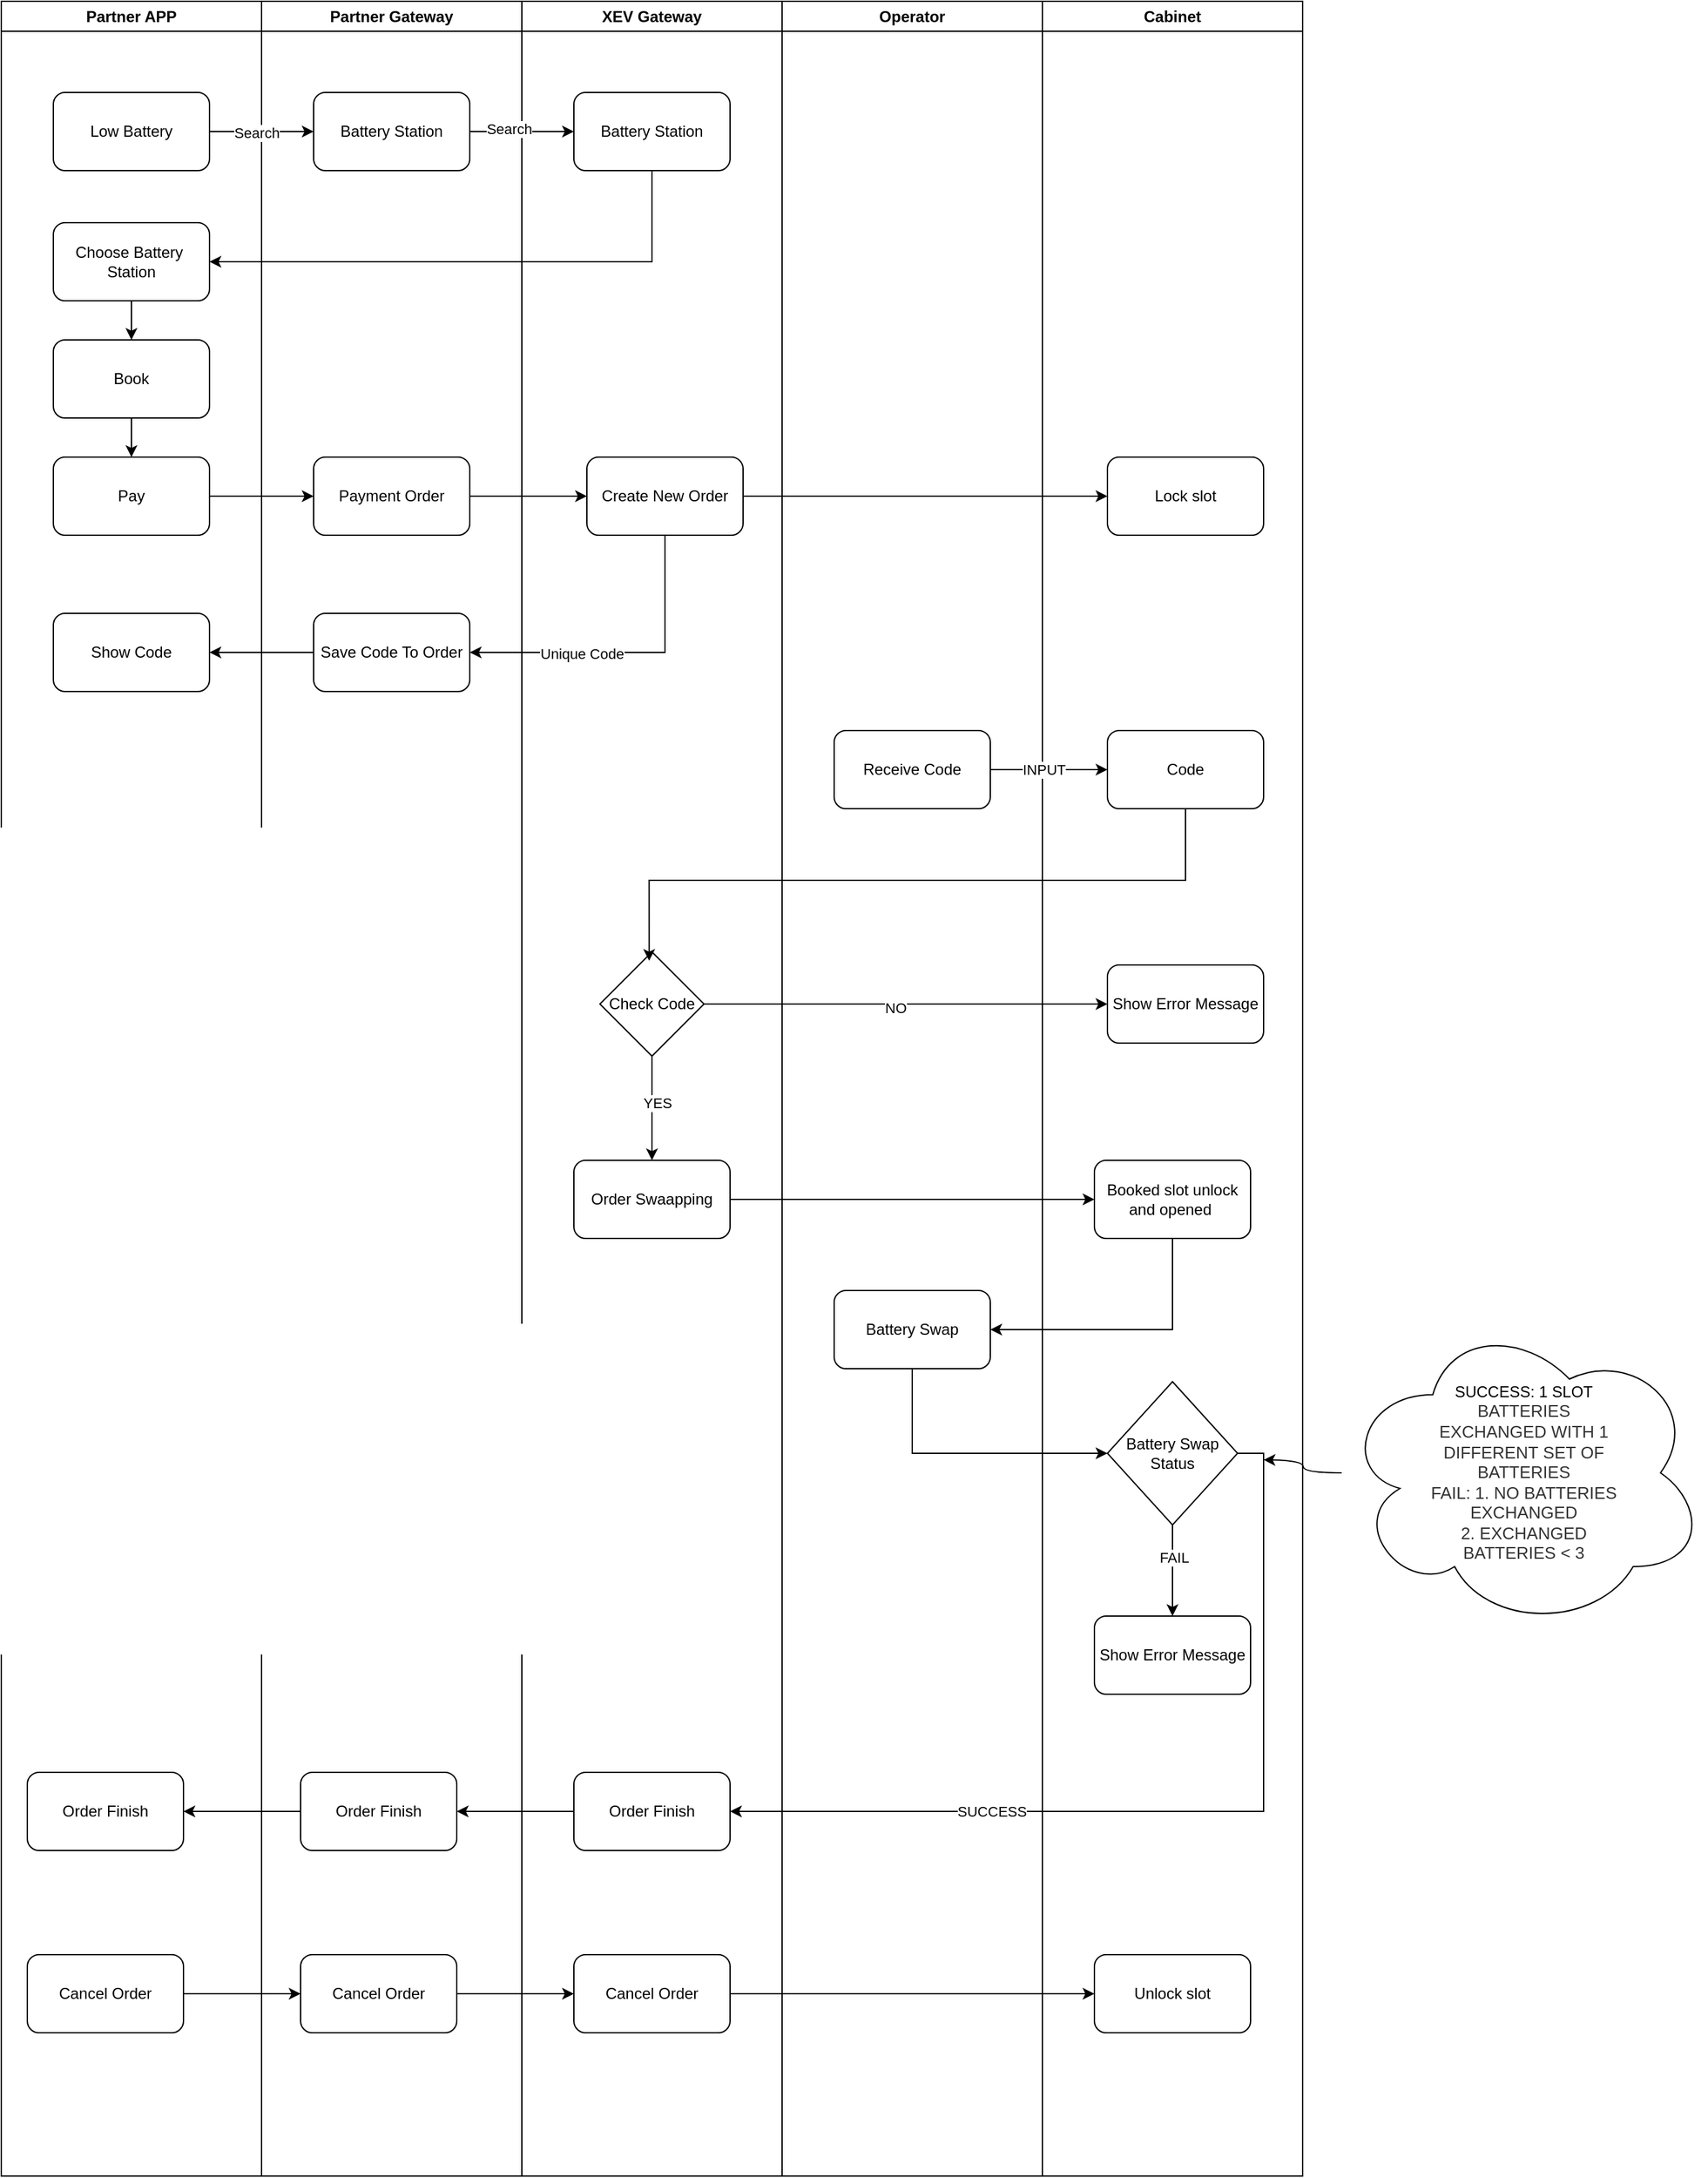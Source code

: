 <mxfile version="23.1.5" type="github">
  <diagram name="Page-1" id="On2wJwOAbUo8TCHwCKMF">
    <mxGraphModel dx="2074" dy="1193" grid="1" gridSize="10" guides="1" tooltips="1" connect="1" arrows="1" fold="1" page="0" pageScale="1" pageWidth="850" pageHeight="1100" math="0" shadow="0">
      <root>
        <mxCell id="0" />
        <mxCell id="1" parent="0" />
        <mxCell id="lJH4bK6E8sEyenCNSrEK-3" value="Partner APP" style="swimlane;whiteSpace=wrap;html=1;" vertex="1" parent="1">
          <mxGeometry x="10" y="10" width="200" height="1670" as="geometry">
            <mxRectangle x="240" y="310" width="140" height="30" as="alternateBounds" />
          </mxGeometry>
        </mxCell>
        <mxCell id="lJH4bK6E8sEyenCNSrEK-8" value="Low Battery" style="rounded=1;whiteSpace=wrap;html=1;" vertex="1" parent="lJH4bK6E8sEyenCNSrEK-3">
          <mxGeometry x="40" y="70" width="120" height="60" as="geometry" />
        </mxCell>
        <mxCell id="lJH4bK6E8sEyenCNSrEK-40" value="" style="edgeStyle=orthogonalEdgeStyle;rounded=0;orthogonalLoop=1;jettySize=auto;html=1;" edge="1" parent="lJH4bK6E8sEyenCNSrEK-3" source="lJH4bK6E8sEyenCNSrEK-15" target="lJH4bK6E8sEyenCNSrEK-16">
          <mxGeometry relative="1" as="geometry" />
        </mxCell>
        <mxCell id="lJH4bK6E8sEyenCNSrEK-15" value="Choose&amp;nbsp;Battery&amp;nbsp;&lt;br&gt;Station" style="rounded=1;whiteSpace=wrap;html=1;" vertex="1" parent="lJH4bK6E8sEyenCNSrEK-3">
          <mxGeometry x="40" y="170" width="120" height="60" as="geometry" />
        </mxCell>
        <mxCell id="lJH4bK6E8sEyenCNSrEK-41" value="" style="edgeStyle=orthogonalEdgeStyle;rounded=0;orthogonalLoop=1;jettySize=auto;html=1;" edge="1" parent="lJH4bK6E8sEyenCNSrEK-3" source="lJH4bK6E8sEyenCNSrEK-16" target="lJH4bK6E8sEyenCNSrEK-17">
          <mxGeometry relative="1" as="geometry" />
        </mxCell>
        <mxCell id="lJH4bK6E8sEyenCNSrEK-16" value="Book" style="rounded=1;whiteSpace=wrap;html=1;" vertex="1" parent="lJH4bK6E8sEyenCNSrEK-3">
          <mxGeometry x="40" y="260" width="120" height="60" as="geometry" />
        </mxCell>
        <mxCell id="lJH4bK6E8sEyenCNSrEK-17" value="Pay" style="rounded=1;whiteSpace=wrap;html=1;" vertex="1" parent="lJH4bK6E8sEyenCNSrEK-3">
          <mxGeometry x="40" y="350" width="120" height="60" as="geometry" />
        </mxCell>
        <mxCell id="lJH4bK6E8sEyenCNSrEK-22" value="Show Code" style="rounded=1;whiteSpace=wrap;html=1;" vertex="1" parent="lJH4bK6E8sEyenCNSrEK-3">
          <mxGeometry x="40" y="470" width="120" height="60" as="geometry" />
        </mxCell>
        <mxCell id="lJH4bK6E8sEyenCNSrEK-35" value="Order Finish" style="rounded=1;whiteSpace=wrap;html=1;" vertex="1" parent="lJH4bK6E8sEyenCNSrEK-3">
          <mxGeometry x="20" y="1360" width="120" height="60" as="geometry" />
        </mxCell>
        <mxCell id="lJH4bK6E8sEyenCNSrEK-38" value="Cancel Order" style="rounded=1;whiteSpace=wrap;html=1;" vertex="1" parent="lJH4bK6E8sEyenCNSrEK-3">
          <mxGeometry x="20" y="1500" width="120" height="60" as="geometry" />
        </mxCell>
        <mxCell id="lJH4bK6E8sEyenCNSrEK-4" value="Partner Gateway" style="swimlane;whiteSpace=wrap;html=1;" vertex="1" parent="1">
          <mxGeometry x="210" y="10" width="200" height="1670" as="geometry">
            <mxRectangle x="240" y="310" width="140" height="30" as="alternateBounds" />
          </mxGeometry>
        </mxCell>
        <mxCell id="lJH4bK6E8sEyenCNSrEK-9" value="Battery Station" style="rounded=1;whiteSpace=wrap;html=1;" vertex="1" parent="lJH4bK6E8sEyenCNSrEK-4">
          <mxGeometry x="40" y="70" width="120" height="60" as="geometry" />
        </mxCell>
        <mxCell id="lJH4bK6E8sEyenCNSrEK-18" value="Payment Order" style="rounded=1;whiteSpace=wrap;html=1;" vertex="1" parent="lJH4bK6E8sEyenCNSrEK-4">
          <mxGeometry x="40" y="350" width="120" height="60" as="geometry" />
        </mxCell>
        <mxCell id="lJH4bK6E8sEyenCNSrEK-21" value="Save Code To Order" style="rounded=1;whiteSpace=wrap;html=1;" vertex="1" parent="lJH4bK6E8sEyenCNSrEK-4">
          <mxGeometry x="40" y="470" width="120" height="60" as="geometry" />
        </mxCell>
        <mxCell id="lJH4bK6E8sEyenCNSrEK-34" value="Order Finish" style="rounded=1;whiteSpace=wrap;html=1;" vertex="1" parent="lJH4bK6E8sEyenCNSrEK-4">
          <mxGeometry x="30" y="1360" width="120" height="60" as="geometry" />
        </mxCell>
        <mxCell id="lJH4bK6E8sEyenCNSrEK-37" value="Cancel Order" style="rounded=1;whiteSpace=wrap;html=1;" vertex="1" parent="lJH4bK6E8sEyenCNSrEK-4">
          <mxGeometry x="30" y="1500" width="120" height="60" as="geometry" />
        </mxCell>
        <mxCell id="lJH4bK6E8sEyenCNSrEK-5" value="XEV Gateway" style="swimlane;whiteSpace=wrap;html=1;" vertex="1" parent="1">
          <mxGeometry x="410" y="10" width="200" height="1670" as="geometry">
            <mxRectangle x="240" y="310" width="140" height="30" as="alternateBounds" />
          </mxGeometry>
        </mxCell>
        <mxCell id="lJH4bK6E8sEyenCNSrEK-10" value="Battery Station" style="rounded=1;whiteSpace=wrap;html=1;" vertex="1" parent="lJH4bK6E8sEyenCNSrEK-5">
          <mxGeometry x="40" y="70" width="120" height="60" as="geometry" />
        </mxCell>
        <mxCell id="lJH4bK6E8sEyenCNSrEK-19" value="Create New Order" style="rounded=1;whiteSpace=wrap;html=1;" vertex="1" parent="lJH4bK6E8sEyenCNSrEK-5">
          <mxGeometry x="50" y="350" width="120" height="60" as="geometry" />
        </mxCell>
        <mxCell id="lJH4bK6E8sEyenCNSrEK-52" value="" style="edgeStyle=orthogonalEdgeStyle;rounded=0;orthogonalLoop=1;jettySize=auto;html=1;" edge="1" parent="lJH4bK6E8sEyenCNSrEK-5" source="lJH4bK6E8sEyenCNSrEK-25" target="lJH4bK6E8sEyenCNSrEK-29">
          <mxGeometry relative="1" as="geometry" />
        </mxCell>
        <mxCell id="lJH4bK6E8sEyenCNSrEK-69" value="YES" style="edgeLabel;html=1;align=center;verticalAlign=middle;resizable=0;points=[];" vertex="1" connectable="0" parent="lJH4bK6E8sEyenCNSrEK-52">
          <mxGeometry x="-0.1" y="4" relative="1" as="geometry">
            <mxPoint as="offset" />
          </mxGeometry>
        </mxCell>
        <mxCell id="lJH4bK6E8sEyenCNSrEK-25" value="Check&amp;nbsp;Code" style="rhombus;whiteSpace=wrap;html=1;" vertex="1" parent="lJH4bK6E8sEyenCNSrEK-5">
          <mxGeometry x="60" y="730" width="80" height="80" as="geometry" />
        </mxCell>
        <mxCell id="lJH4bK6E8sEyenCNSrEK-29" value="Order Swaapping" style="rounded=1;whiteSpace=wrap;html=1;" vertex="1" parent="lJH4bK6E8sEyenCNSrEK-5">
          <mxGeometry x="40" y="890" width="120" height="60" as="geometry" />
        </mxCell>
        <mxCell id="lJH4bK6E8sEyenCNSrEK-33" value="Order Finish" style="rounded=1;whiteSpace=wrap;html=1;" vertex="1" parent="lJH4bK6E8sEyenCNSrEK-5">
          <mxGeometry x="40" y="1360" width="120" height="60" as="geometry" />
        </mxCell>
        <mxCell id="lJH4bK6E8sEyenCNSrEK-36" value="Cancel Order" style="rounded=1;whiteSpace=wrap;html=1;" vertex="1" parent="lJH4bK6E8sEyenCNSrEK-5">
          <mxGeometry x="40" y="1500" width="120" height="60" as="geometry" />
        </mxCell>
        <mxCell id="lJH4bK6E8sEyenCNSrEK-6" value="Operator" style="swimlane;whiteSpace=wrap;html=1;" vertex="1" parent="1">
          <mxGeometry x="610" y="10" width="200" height="1670" as="geometry">
            <mxRectangle x="240" y="310" width="140" height="30" as="alternateBounds" />
          </mxGeometry>
        </mxCell>
        <mxCell id="lJH4bK6E8sEyenCNSrEK-23" value="Receive Code" style="rounded=1;whiteSpace=wrap;html=1;" vertex="1" parent="lJH4bK6E8sEyenCNSrEK-6">
          <mxGeometry x="40" y="560" width="120" height="60" as="geometry" />
        </mxCell>
        <mxCell id="lJH4bK6E8sEyenCNSrEK-28" value="Battery Swap" style="rounded=1;whiteSpace=wrap;html=1;" vertex="1" parent="lJH4bK6E8sEyenCNSrEK-6">
          <mxGeometry x="40" y="990" width="120" height="60" as="geometry" />
        </mxCell>
        <mxCell id="lJH4bK6E8sEyenCNSrEK-7" value="Cabinet" style="swimlane;whiteSpace=wrap;html=1;" vertex="1" parent="1">
          <mxGeometry x="810" y="10" width="200" height="1670" as="geometry">
            <mxRectangle x="240" y="310" width="140" height="30" as="alternateBounds" />
          </mxGeometry>
        </mxCell>
        <mxCell id="lJH4bK6E8sEyenCNSrEK-20" value="Lock&amp;nbsp;slot" style="rounded=1;whiteSpace=wrap;html=1;" vertex="1" parent="lJH4bK6E8sEyenCNSrEK-7">
          <mxGeometry x="50" y="350" width="120" height="60" as="geometry" />
        </mxCell>
        <mxCell id="lJH4bK6E8sEyenCNSrEK-24" value="Code" style="rounded=1;whiteSpace=wrap;html=1;" vertex="1" parent="lJH4bK6E8sEyenCNSrEK-7">
          <mxGeometry x="50" y="560" width="120" height="60" as="geometry" />
        </mxCell>
        <mxCell id="lJH4bK6E8sEyenCNSrEK-26" value="Show Error Message" style="rounded=1;whiteSpace=wrap;html=1;" vertex="1" parent="lJH4bK6E8sEyenCNSrEK-7">
          <mxGeometry x="50" y="740" width="120" height="60" as="geometry" />
        </mxCell>
        <mxCell id="lJH4bK6E8sEyenCNSrEK-27" value="Booked&amp;nbsp;slot unlock and opened&amp;nbsp;" style="rounded=1;whiteSpace=wrap;html=1;" vertex="1" parent="lJH4bK6E8sEyenCNSrEK-7">
          <mxGeometry x="40" y="890" width="120" height="60" as="geometry" />
        </mxCell>
        <mxCell id="lJH4bK6E8sEyenCNSrEK-56" value="" style="edgeStyle=orthogonalEdgeStyle;rounded=0;orthogonalLoop=1;jettySize=auto;html=1;" edge="1" parent="lJH4bK6E8sEyenCNSrEK-7" source="lJH4bK6E8sEyenCNSrEK-30" target="lJH4bK6E8sEyenCNSrEK-31">
          <mxGeometry relative="1" as="geometry" />
        </mxCell>
        <mxCell id="lJH4bK6E8sEyenCNSrEK-57" value="Fail" style="edgeLabel;html=1;align=center;verticalAlign=middle;resizable=0;points=[];" vertex="1" connectable="0" parent="lJH4bK6E8sEyenCNSrEK-56">
          <mxGeometry x="-0.281" y="-2" relative="1" as="geometry">
            <mxPoint as="offset" />
          </mxGeometry>
        </mxCell>
        <mxCell id="lJH4bK6E8sEyenCNSrEK-58" value="FAIL" style="edgeLabel;html=1;align=center;verticalAlign=middle;resizable=0;points=[];" vertex="1" connectable="0" parent="lJH4bK6E8sEyenCNSrEK-56">
          <mxGeometry x="-0.305" y="1" relative="1" as="geometry">
            <mxPoint as="offset" />
          </mxGeometry>
        </mxCell>
        <mxCell id="lJH4bK6E8sEyenCNSrEK-30" value="Battery Swap Status" style="rhombus;whiteSpace=wrap;html=1;" vertex="1" parent="lJH4bK6E8sEyenCNSrEK-7">
          <mxGeometry x="50" y="1060" width="100" height="110" as="geometry" />
        </mxCell>
        <mxCell id="lJH4bK6E8sEyenCNSrEK-31" value="Show Error Message" style="rounded=1;whiteSpace=wrap;html=1;" vertex="1" parent="lJH4bK6E8sEyenCNSrEK-7">
          <mxGeometry x="40" y="1240" width="120" height="60" as="geometry" />
        </mxCell>
        <mxCell id="lJH4bK6E8sEyenCNSrEK-32" value="Unlock&amp;nbsp;slot" style="rounded=1;whiteSpace=wrap;html=1;" vertex="1" parent="lJH4bK6E8sEyenCNSrEK-7">
          <mxGeometry x="40" y="1500" width="120" height="60" as="geometry" />
        </mxCell>
        <mxCell id="lJH4bK6E8sEyenCNSrEK-11" value="" style="edgeStyle=orthogonalEdgeStyle;rounded=0;orthogonalLoop=1;jettySize=auto;html=1;" edge="1" parent="1" source="lJH4bK6E8sEyenCNSrEK-8" target="lJH4bK6E8sEyenCNSrEK-9">
          <mxGeometry relative="1" as="geometry" />
        </mxCell>
        <mxCell id="lJH4bK6E8sEyenCNSrEK-13" value="Search" style="edgeLabel;html=1;align=center;verticalAlign=middle;resizable=0;points=[];" vertex="1" connectable="0" parent="lJH4bK6E8sEyenCNSrEK-11">
          <mxGeometry x="-0.096" y="-1" relative="1" as="geometry">
            <mxPoint as="offset" />
          </mxGeometry>
        </mxCell>
        <mxCell id="lJH4bK6E8sEyenCNSrEK-12" value="" style="edgeStyle=orthogonalEdgeStyle;rounded=0;orthogonalLoop=1;jettySize=auto;html=1;" edge="1" parent="1" source="lJH4bK6E8sEyenCNSrEK-9" target="lJH4bK6E8sEyenCNSrEK-10">
          <mxGeometry relative="1" as="geometry" />
        </mxCell>
        <mxCell id="lJH4bK6E8sEyenCNSrEK-14" value="Search" style="edgeLabel;html=1;align=center;verticalAlign=middle;resizable=0;points=[];" vertex="1" connectable="0" parent="lJH4bK6E8sEyenCNSrEK-12">
          <mxGeometry x="-0.263" y="2" relative="1" as="geometry">
            <mxPoint as="offset" />
          </mxGeometry>
        </mxCell>
        <mxCell id="lJH4bK6E8sEyenCNSrEK-39" style="edgeStyle=orthogonalEdgeStyle;rounded=0;orthogonalLoop=1;jettySize=auto;html=1;entryX=1;entryY=0.5;entryDx=0;entryDy=0;exitX=0.5;exitY=1;exitDx=0;exitDy=0;" edge="1" parent="1" source="lJH4bK6E8sEyenCNSrEK-10" target="lJH4bK6E8sEyenCNSrEK-15">
          <mxGeometry relative="1" as="geometry">
            <mxPoint x="540" y="180" as="sourcePoint" />
            <mxPoint x="260" y="295" as="targetPoint" />
          </mxGeometry>
        </mxCell>
        <mxCell id="lJH4bK6E8sEyenCNSrEK-42" value="" style="edgeStyle=orthogonalEdgeStyle;rounded=0;orthogonalLoop=1;jettySize=auto;html=1;" edge="1" parent="1" source="lJH4bK6E8sEyenCNSrEK-17" target="lJH4bK6E8sEyenCNSrEK-18">
          <mxGeometry relative="1" as="geometry" />
        </mxCell>
        <mxCell id="lJH4bK6E8sEyenCNSrEK-43" value="" style="edgeStyle=orthogonalEdgeStyle;rounded=0;orthogonalLoop=1;jettySize=auto;html=1;" edge="1" parent="1" source="lJH4bK6E8sEyenCNSrEK-18" target="lJH4bK6E8sEyenCNSrEK-19">
          <mxGeometry relative="1" as="geometry" />
        </mxCell>
        <mxCell id="lJH4bK6E8sEyenCNSrEK-44" style="edgeStyle=orthogonalEdgeStyle;rounded=0;orthogonalLoop=1;jettySize=auto;html=1;entryX=0;entryY=0.5;entryDx=0;entryDy=0;" edge="1" parent="1" source="lJH4bK6E8sEyenCNSrEK-19" target="lJH4bK6E8sEyenCNSrEK-20">
          <mxGeometry relative="1" as="geometry" />
        </mxCell>
        <mxCell id="lJH4bK6E8sEyenCNSrEK-45" style="edgeStyle=orthogonalEdgeStyle;rounded=0;orthogonalLoop=1;jettySize=auto;html=1;entryX=1;entryY=0.5;entryDx=0;entryDy=0;exitX=0.5;exitY=1;exitDx=0;exitDy=0;" edge="1" parent="1" source="lJH4bK6E8sEyenCNSrEK-19" target="lJH4bK6E8sEyenCNSrEK-21">
          <mxGeometry relative="1" as="geometry" />
        </mxCell>
        <mxCell id="lJH4bK6E8sEyenCNSrEK-47" value="Unique Code" style="edgeLabel;html=1;align=center;verticalAlign=middle;resizable=0;points=[];" vertex="1" connectable="0" parent="lJH4bK6E8sEyenCNSrEK-45">
          <mxGeometry x="0.289" y="1" relative="1" as="geometry">
            <mxPoint as="offset" />
          </mxGeometry>
        </mxCell>
        <mxCell id="lJH4bK6E8sEyenCNSrEK-46" value="" style="edgeStyle=orthogonalEdgeStyle;rounded=0;orthogonalLoop=1;jettySize=auto;html=1;" edge="1" parent="1" source="lJH4bK6E8sEyenCNSrEK-21" target="lJH4bK6E8sEyenCNSrEK-22">
          <mxGeometry relative="1" as="geometry" />
        </mxCell>
        <mxCell id="lJH4bK6E8sEyenCNSrEK-48" value="" style="edgeStyle=orthogonalEdgeStyle;rounded=0;orthogonalLoop=1;jettySize=auto;html=1;" edge="1" parent="1" source="lJH4bK6E8sEyenCNSrEK-23" target="lJH4bK6E8sEyenCNSrEK-24">
          <mxGeometry relative="1" as="geometry" />
        </mxCell>
        <mxCell id="lJH4bK6E8sEyenCNSrEK-49" value="INPUT" style="edgeLabel;html=1;align=center;verticalAlign=middle;resizable=0;points=[];" vertex="1" connectable="0" parent="lJH4bK6E8sEyenCNSrEK-48">
          <mxGeometry x="0.174" relative="1" as="geometry">
            <mxPoint x="-12" as="offset" />
          </mxGeometry>
        </mxCell>
        <mxCell id="lJH4bK6E8sEyenCNSrEK-50" style="edgeStyle=orthogonalEdgeStyle;rounded=0;orthogonalLoop=1;jettySize=auto;html=1;entryX=0.473;entryY=0.085;entryDx=0;entryDy=0;exitX=0.5;exitY=1;exitDx=0;exitDy=0;entryPerimeter=0;" edge="1" parent="1" source="lJH4bK6E8sEyenCNSrEK-24" target="lJH4bK6E8sEyenCNSrEK-25">
          <mxGeometry relative="1" as="geometry" />
        </mxCell>
        <mxCell id="lJH4bK6E8sEyenCNSrEK-51" style="edgeStyle=orthogonalEdgeStyle;rounded=0;orthogonalLoop=1;jettySize=auto;html=1;exitX=1;exitY=0.5;exitDx=0;exitDy=0;entryX=0;entryY=0.5;entryDx=0;entryDy=0;" edge="1" parent="1" source="lJH4bK6E8sEyenCNSrEK-25" target="lJH4bK6E8sEyenCNSrEK-26">
          <mxGeometry relative="1" as="geometry" />
        </mxCell>
        <mxCell id="lJH4bK6E8sEyenCNSrEK-68" value="NO" style="edgeLabel;html=1;align=center;verticalAlign=middle;resizable=0;points=[];" vertex="1" connectable="0" parent="lJH4bK6E8sEyenCNSrEK-51">
          <mxGeometry x="-0.052" y="-3" relative="1" as="geometry">
            <mxPoint as="offset" />
          </mxGeometry>
        </mxCell>
        <mxCell id="lJH4bK6E8sEyenCNSrEK-53" style="edgeStyle=orthogonalEdgeStyle;rounded=0;orthogonalLoop=1;jettySize=auto;html=1;entryX=0;entryY=0.5;entryDx=0;entryDy=0;" edge="1" parent="1" source="lJH4bK6E8sEyenCNSrEK-29" target="lJH4bK6E8sEyenCNSrEK-27">
          <mxGeometry relative="1" as="geometry" />
        </mxCell>
        <mxCell id="lJH4bK6E8sEyenCNSrEK-54" style="edgeStyle=orthogonalEdgeStyle;rounded=0;orthogonalLoop=1;jettySize=auto;html=1;entryX=1;entryY=0.5;entryDx=0;entryDy=0;exitX=0.5;exitY=1;exitDx=0;exitDy=0;" edge="1" parent="1" source="lJH4bK6E8sEyenCNSrEK-27" target="lJH4bK6E8sEyenCNSrEK-28">
          <mxGeometry relative="1" as="geometry" />
        </mxCell>
        <mxCell id="lJH4bK6E8sEyenCNSrEK-55" style="edgeStyle=orthogonalEdgeStyle;rounded=0;orthogonalLoop=1;jettySize=auto;html=1;entryX=0;entryY=0.5;entryDx=0;entryDy=0;exitX=0.5;exitY=1;exitDx=0;exitDy=0;" edge="1" parent="1" source="lJH4bK6E8sEyenCNSrEK-28" target="lJH4bK6E8sEyenCNSrEK-30">
          <mxGeometry relative="1" as="geometry" />
        </mxCell>
        <mxCell id="lJH4bK6E8sEyenCNSrEK-59" style="edgeStyle=orthogonalEdgeStyle;rounded=0;orthogonalLoop=1;jettySize=auto;html=1;exitX=1;exitY=0.5;exitDx=0;exitDy=0;entryX=1;entryY=0.5;entryDx=0;entryDy=0;" edge="1" parent="1" source="lJH4bK6E8sEyenCNSrEK-30" target="lJH4bK6E8sEyenCNSrEK-33">
          <mxGeometry relative="1" as="geometry" />
        </mxCell>
        <mxCell id="lJH4bK6E8sEyenCNSrEK-60" value="SUCCESS" style="edgeLabel;html=1;align=center;verticalAlign=middle;resizable=0;points=[];" vertex="1" connectable="0" parent="lJH4bK6E8sEyenCNSrEK-59">
          <mxGeometry x="0.429" y="-3" relative="1" as="geometry">
            <mxPoint x="-1" y="3" as="offset" />
          </mxGeometry>
        </mxCell>
        <mxCell id="lJH4bK6E8sEyenCNSrEK-62" style="edgeStyle=orthogonalEdgeStyle;rounded=0;orthogonalLoop=1;jettySize=auto;html=1;curved=1;" edge="1" parent="1" source="lJH4bK6E8sEyenCNSrEK-61">
          <mxGeometry relative="1" as="geometry">
            <mxPoint x="980" y="1130" as="targetPoint" />
          </mxGeometry>
        </mxCell>
        <mxCell id="lJH4bK6E8sEyenCNSrEK-61" value="SUCCESS:&amp;nbsp;1&amp;nbsp;SLOT&lt;br style=&quot;color: rgb(50, 50, 50); font-family: &amp;quot;Microsoft YaHei&amp;quot;, 微软雅黑, Arial; font-size: 13px;&quot;&gt;&lt;span style=&quot;color: rgb(50, 50, 50); font-family: &amp;quot;Microsoft YaHei&amp;quot;, 微软雅黑, Arial; font-size: 13px; background-color: rgba(255, 255, 255, 0.01);&quot;&gt;BATTERIES&lt;/span&gt;&lt;br style=&quot;color: rgb(50, 50, 50); font-family: &amp;quot;Microsoft YaHei&amp;quot;, 微软雅黑, Arial; font-size: 13px;&quot;&gt;&lt;span style=&quot;color: rgb(50, 50, 50); font-family: &amp;quot;Microsoft YaHei&amp;quot;, 微软雅黑, Arial; font-size: 13px; background-color: rgba(255, 255, 255, 0.01);&quot;&gt;EXCHANGED&amp;nbsp;WITH&amp;nbsp;1&lt;/span&gt;&lt;br style=&quot;color: rgb(50, 50, 50); font-family: &amp;quot;Microsoft YaHei&amp;quot;, 微软雅黑, Arial; font-size: 13px;&quot;&gt;&lt;span style=&quot;color: rgb(50, 50, 50); font-family: &amp;quot;Microsoft YaHei&amp;quot;, 微软雅黑, Arial; font-size: 13px; background-color: rgba(255, 255, 255, 0.01);&quot;&gt;DIFFERENT&amp;nbsp;SET&amp;nbsp;OF&lt;/span&gt;&lt;br style=&quot;color: rgb(50, 50, 50); font-family: &amp;quot;Microsoft YaHei&amp;quot;, 微软雅黑, Arial; font-size: 13px;&quot;&gt;&lt;span style=&quot;color: rgb(50, 50, 50); font-family: &amp;quot;Microsoft YaHei&amp;quot;, 微软雅黑, Arial; font-size: 13px; background-color: rgba(255, 255, 255, 0.01);&quot;&gt;BATTERIES&lt;/span&gt;&lt;br style=&quot;color: rgb(50, 50, 50); font-family: &amp;quot;Microsoft YaHei&amp;quot;, 微软雅黑, Arial; font-size: 13px;&quot;&gt;&lt;span style=&quot;color: rgb(50, 50, 50); font-family: &amp;quot;Microsoft YaHei&amp;quot;, 微软雅黑, Arial; font-size: 13px; background-color: rgba(255, 255, 255, 0.01);&quot;&gt;FAIL:&amp;nbsp;1.&amp;nbsp;NO&amp;nbsp;BATTERIES&lt;/span&gt;&lt;br style=&quot;color: rgb(50, 50, 50); font-family: &amp;quot;Microsoft YaHei&amp;quot;, 微软雅黑, Arial; font-size: 13px;&quot;&gt;&lt;span style=&quot;color: rgb(50, 50, 50); font-family: &amp;quot;Microsoft YaHei&amp;quot;, 微软雅黑, Arial; font-size: 13px; background-color: rgba(255, 255, 255, 0.01);&quot;&gt;EXCHANGED&lt;/span&gt;&lt;br style=&quot;color: rgb(50, 50, 50); font-family: &amp;quot;Microsoft YaHei&amp;quot;, 微软雅黑, Arial; font-size: 13px;&quot;&gt;&lt;span style=&quot;color: rgb(50, 50, 50); font-family: &amp;quot;Microsoft YaHei&amp;quot;, 微软雅黑, Arial; font-size: 13px; background-color: rgba(255, 255, 255, 0.01);&quot;&gt;2.&amp;nbsp;EXCHANGED&lt;/span&gt;&lt;br style=&quot;color: rgb(50, 50, 50); font-family: &amp;quot;Microsoft YaHei&amp;quot;, 微软雅黑, Arial; font-size: 13px;&quot;&gt;&lt;span style=&quot;color: rgb(50, 50, 50); font-family: &amp;quot;Microsoft YaHei&amp;quot;, 微软雅黑, Arial; font-size: 13px; background-color: rgba(255, 255, 255, 0.01);&quot;&gt;BATTERIES&amp;nbsp;&amp;lt;&amp;nbsp;3&lt;/span&gt;" style="ellipse;shape=cloud;whiteSpace=wrap;html=1;" vertex="1" parent="1">
          <mxGeometry x="1040" y="1020" width="280" height="240" as="geometry" />
        </mxCell>
        <mxCell id="lJH4bK6E8sEyenCNSrEK-63" value="" style="edgeStyle=orthogonalEdgeStyle;rounded=0;orthogonalLoop=1;jettySize=auto;html=1;" edge="1" parent="1" source="lJH4bK6E8sEyenCNSrEK-33" target="lJH4bK6E8sEyenCNSrEK-34">
          <mxGeometry relative="1" as="geometry" />
        </mxCell>
        <mxCell id="lJH4bK6E8sEyenCNSrEK-64" value="" style="edgeStyle=orthogonalEdgeStyle;rounded=0;orthogonalLoop=1;jettySize=auto;html=1;" edge="1" parent="1" source="lJH4bK6E8sEyenCNSrEK-34" target="lJH4bK6E8sEyenCNSrEK-35">
          <mxGeometry relative="1" as="geometry" />
        </mxCell>
        <mxCell id="lJH4bK6E8sEyenCNSrEK-65" value="" style="edgeStyle=orthogonalEdgeStyle;rounded=0;orthogonalLoop=1;jettySize=auto;html=1;" edge="1" parent="1" source="lJH4bK6E8sEyenCNSrEK-38" target="lJH4bK6E8sEyenCNSrEK-37">
          <mxGeometry relative="1" as="geometry" />
        </mxCell>
        <mxCell id="lJH4bK6E8sEyenCNSrEK-66" value="" style="edgeStyle=orthogonalEdgeStyle;rounded=0;orthogonalLoop=1;jettySize=auto;html=1;" edge="1" parent="1" source="lJH4bK6E8sEyenCNSrEK-37" target="lJH4bK6E8sEyenCNSrEK-36">
          <mxGeometry relative="1" as="geometry" />
        </mxCell>
        <mxCell id="lJH4bK6E8sEyenCNSrEK-67" style="edgeStyle=orthogonalEdgeStyle;rounded=0;orthogonalLoop=1;jettySize=auto;html=1;entryX=0;entryY=0.5;entryDx=0;entryDy=0;" edge="1" parent="1" source="lJH4bK6E8sEyenCNSrEK-36" target="lJH4bK6E8sEyenCNSrEK-32">
          <mxGeometry relative="1" as="geometry" />
        </mxCell>
      </root>
    </mxGraphModel>
  </diagram>
</mxfile>
